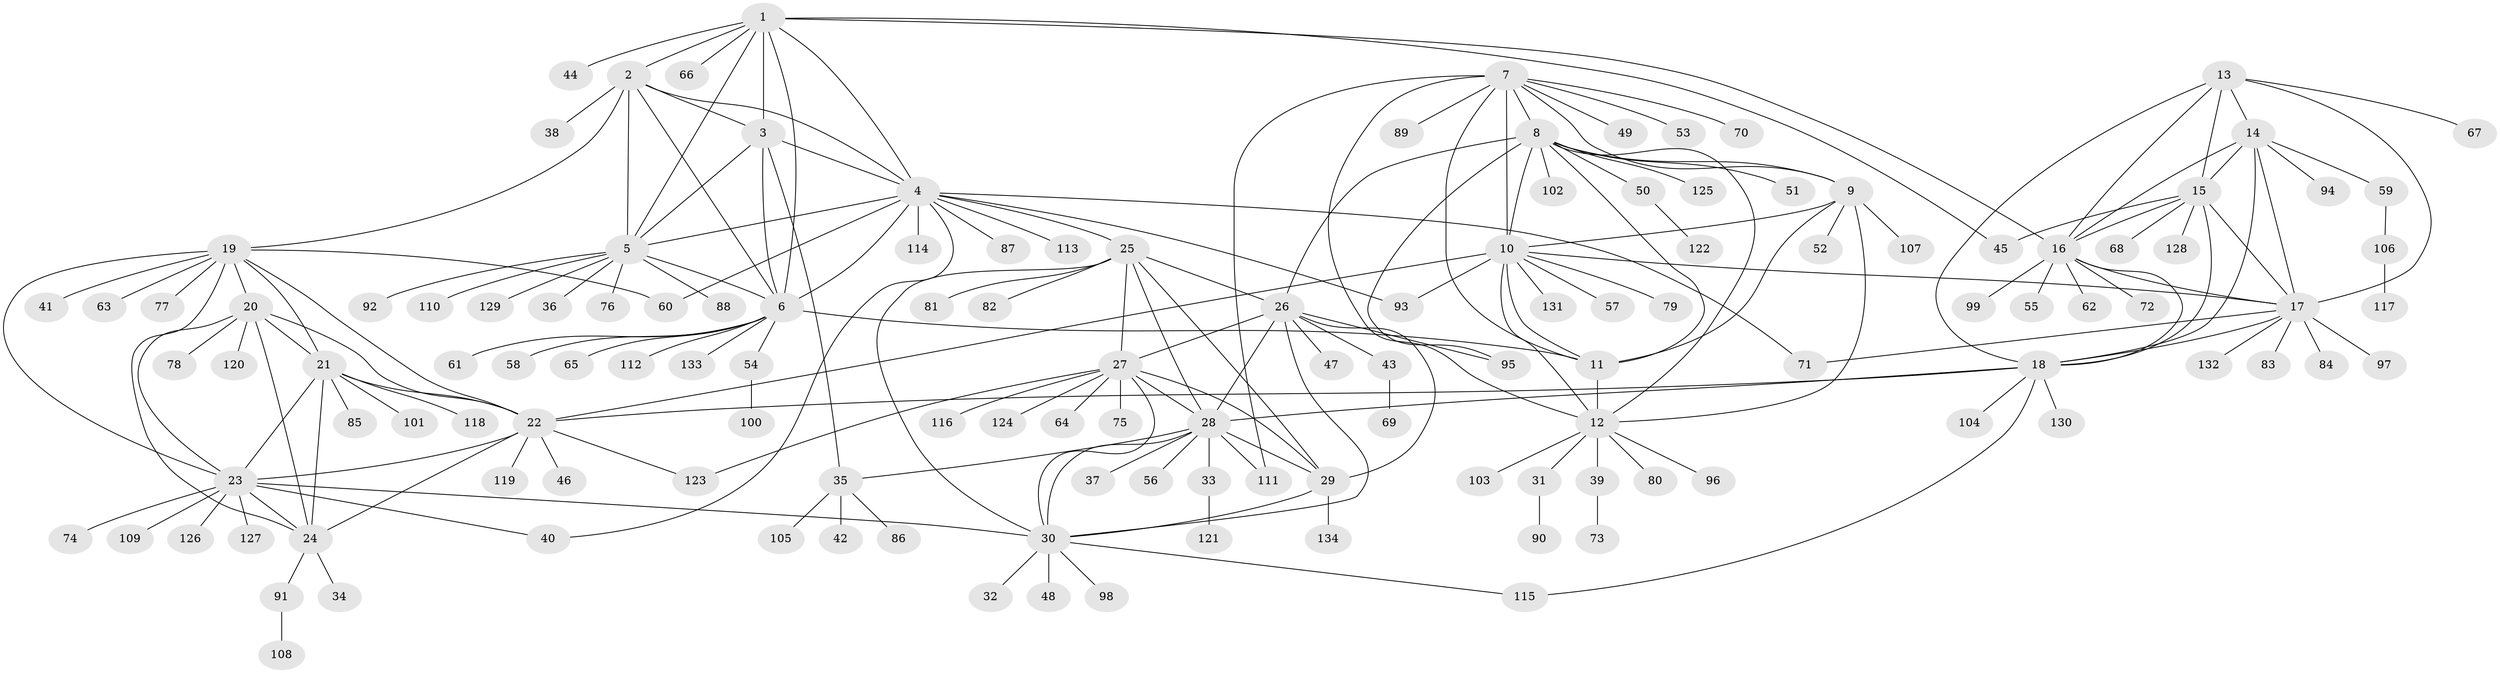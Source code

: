 // coarse degree distribution, {18: 0.025, 3: 0.05, 11: 0.025, 4: 0.125, 2: 0.075, 7: 0.025, 10: 0.025, 9: 0.025, 1: 0.625}
// Generated by graph-tools (version 1.1) at 2025/19/03/04/25 18:19:42]
// undirected, 134 vertices, 199 edges
graph export_dot {
graph [start="1"]
  node [color=gray90,style=filled];
  1;
  2;
  3;
  4;
  5;
  6;
  7;
  8;
  9;
  10;
  11;
  12;
  13;
  14;
  15;
  16;
  17;
  18;
  19;
  20;
  21;
  22;
  23;
  24;
  25;
  26;
  27;
  28;
  29;
  30;
  31;
  32;
  33;
  34;
  35;
  36;
  37;
  38;
  39;
  40;
  41;
  42;
  43;
  44;
  45;
  46;
  47;
  48;
  49;
  50;
  51;
  52;
  53;
  54;
  55;
  56;
  57;
  58;
  59;
  60;
  61;
  62;
  63;
  64;
  65;
  66;
  67;
  68;
  69;
  70;
  71;
  72;
  73;
  74;
  75;
  76;
  77;
  78;
  79;
  80;
  81;
  82;
  83;
  84;
  85;
  86;
  87;
  88;
  89;
  90;
  91;
  92;
  93;
  94;
  95;
  96;
  97;
  98;
  99;
  100;
  101;
  102;
  103;
  104;
  105;
  106;
  107;
  108;
  109;
  110;
  111;
  112;
  113;
  114;
  115;
  116;
  117;
  118;
  119;
  120;
  121;
  122;
  123;
  124;
  125;
  126;
  127;
  128;
  129;
  130;
  131;
  132;
  133;
  134;
  1 -- 2;
  1 -- 3;
  1 -- 4;
  1 -- 5;
  1 -- 6;
  1 -- 16;
  1 -- 44;
  1 -- 45;
  1 -- 66;
  2 -- 3;
  2 -- 4;
  2 -- 5;
  2 -- 6;
  2 -- 19;
  2 -- 38;
  3 -- 4;
  3 -- 5;
  3 -- 6;
  3 -- 35;
  4 -- 5;
  4 -- 6;
  4 -- 25;
  4 -- 40;
  4 -- 60;
  4 -- 71;
  4 -- 87;
  4 -- 93;
  4 -- 113;
  4 -- 114;
  5 -- 6;
  5 -- 36;
  5 -- 76;
  5 -- 88;
  5 -- 92;
  5 -- 110;
  5 -- 129;
  6 -- 11;
  6 -- 54;
  6 -- 58;
  6 -- 61;
  6 -- 65;
  6 -- 112;
  6 -- 133;
  7 -- 8;
  7 -- 9;
  7 -- 10;
  7 -- 11;
  7 -- 12;
  7 -- 49;
  7 -- 53;
  7 -- 70;
  7 -- 89;
  7 -- 111;
  8 -- 9;
  8 -- 10;
  8 -- 11;
  8 -- 12;
  8 -- 26;
  8 -- 50;
  8 -- 51;
  8 -- 95;
  8 -- 102;
  8 -- 125;
  9 -- 10;
  9 -- 11;
  9 -- 12;
  9 -- 52;
  9 -- 107;
  10 -- 11;
  10 -- 12;
  10 -- 17;
  10 -- 22;
  10 -- 57;
  10 -- 79;
  10 -- 93;
  10 -- 131;
  11 -- 12;
  12 -- 31;
  12 -- 39;
  12 -- 80;
  12 -- 96;
  12 -- 103;
  13 -- 14;
  13 -- 15;
  13 -- 16;
  13 -- 17;
  13 -- 18;
  13 -- 67;
  14 -- 15;
  14 -- 16;
  14 -- 17;
  14 -- 18;
  14 -- 59;
  14 -- 94;
  15 -- 16;
  15 -- 17;
  15 -- 18;
  15 -- 45;
  15 -- 68;
  15 -- 128;
  16 -- 17;
  16 -- 18;
  16 -- 55;
  16 -- 62;
  16 -- 72;
  16 -- 99;
  17 -- 18;
  17 -- 71;
  17 -- 83;
  17 -- 84;
  17 -- 97;
  17 -- 132;
  18 -- 22;
  18 -- 28;
  18 -- 104;
  18 -- 115;
  18 -- 130;
  19 -- 20;
  19 -- 21;
  19 -- 22;
  19 -- 23;
  19 -- 24;
  19 -- 41;
  19 -- 60;
  19 -- 63;
  19 -- 77;
  20 -- 21;
  20 -- 22;
  20 -- 23;
  20 -- 24;
  20 -- 78;
  20 -- 120;
  21 -- 22;
  21 -- 23;
  21 -- 24;
  21 -- 85;
  21 -- 101;
  21 -- 118;
  22 -- 23;
  22 -- 24;
  22 -- 46;
  22 -- 119;
  22 -- 123;
  23 -- 24;
  23 -- 30;
  23 -- 40;
  23 -- 74;
  23 -- 109;
  23 -- 126;
  23 -- 127;
  24 -- 34;
  24 -- 91;
  25 -- 26;
  25 -- 27;
  25 -- 28;
  25 -- 29;
  25 -- 30;
  25 -- 81;
  25 -- 82;
  26 -- 27;
  26 -- 28;
  26 -- 29;
  26 -- 30;
  26 -- 43;
  26 -- 47;
  26 -- 95;
  27 -- 28;
  27 -- 29;
  27 -- 30;
  27 -- 64;
  27 -- 75;
  27 -- 116;
  27 -- 123;
  27 -- 124;
  28 -- 29;
  28 -- 30;
  28 -- 33;
  28 -- 35;
  28 -- 37;
  28 -- 56;
  28 -- 111;
  29 -- 30;
  29 -- 134;
  30 -- 32;
  30 -- 48;
  30 -- 98;
  30 -- 115;
  31 -- 90;
  33 -- 121;
  35 -- 42;
  35 -- 86;
  35 -- 105;
  39 -- 73;
  43 -- 69;
  50 -- 122;
  54 -- 100;
  59 -- 106;
  91 -- 108;
  106 -- 117;
}
